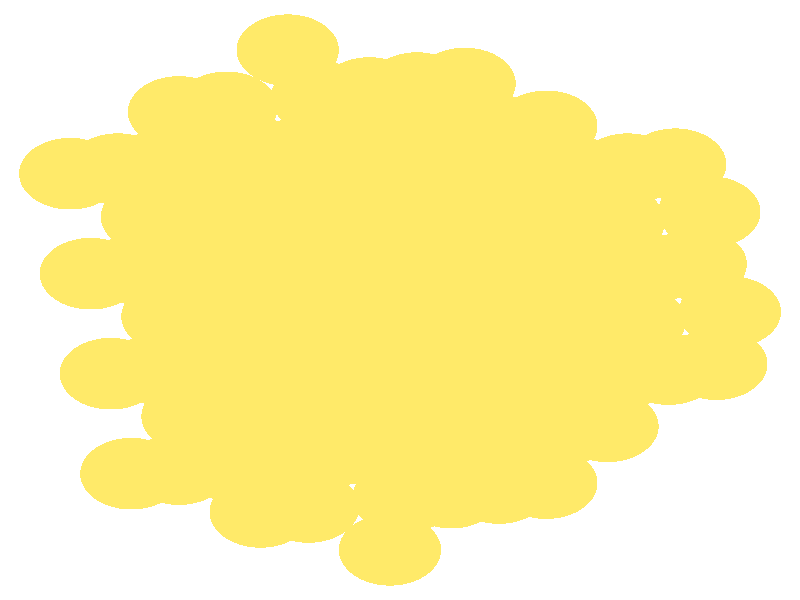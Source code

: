 #include "colors.inc"
#include "finish.inc"

global_settings {assumed_gamma 1 max_trace_level 6}
background {color White}
camera {orthographic
  right -15.96*x up 17.10*y
  direction 1.00*z
  location <0,0,50.00> look_at <0,0,0>}
light_source {<  2.00,   3.00,  40.00> color White
  area_light <0.70, 0, 0>, <0, 0.70, 0>, 3, 3
  adaptive 1 jitter}

#declare simple = finish {phong 0.7}
#declare pale = finish {ambient .5 diffuse .85 roughness .001 specular 0.200 }
#declare intermediate = finish {ambient 0.3 diffuse 0.6 specular 0.10 roughness 0.04 }
#declare vmd = finish {ambient .0 diffuse .65 phong 0.1 phong_size 40. specular 0.500 }
#declare jmol = finish {ambient .2 diffuse .6 specular 1 roughness .001 metallic}
#declare ase2 = finish {ambient 0.05 brilliance 3 diffuse 0.6 metallic specular 0.70 roughness 0.04 reflection 0.15}
#declare ase3 = finish {ambient .15 brilliance 2 diffuse .6 metallic specular 1. roughness .001 reflection .0}
#declare glass = finish {ambient .05 diffuse .3 specular 1. roughness .001}
#declare Rcell = 0.050;
#declare Rbond = 0.100;

#macro atom(LOC, R, COL, FIN)
  sphere{LOC, R texture{pigment{COL} finish{FIN}}}
#end
#macro constrain(LOC, R, COL, FIN)
union{torus{R, Rcell rotate 45*z texture{pigment{COL} finish{FIN}}}
      torus{R, Rcell rotate -45*z texture{pigment{COL} finish{FIN}}}
      translate LOC}
#end

atom(< -5.36,  -4.95,  -7.46>, 1.02, rgb <1.00, 0.82, 0.14>, ase3) // #0 
atom(< -5.77,  -2.10,  -7.46>, 1.02, rgb <1.00, 0.82, 0.14>, ase3) // #1 
atom(< -6.17,   0.75,  -7.46>, 1.02, rgb <1.00, 0.82, 0.14>, ase3) // #2 
atom(< -4.41,  -4.82,  -4.75>, 1.02, rgb <1.00, 0.82, 0.14>, ase3) // #3 
atom(< -4.82,  -1.97,  -4.75>, 1.02, rgb <1.00, 0.82, 0.14>, ase3) // #4 
atom(< -3.46,  -4.68,  -2.04>, 1.02, rgb <1.00, 0.82, 0.14>, ase3) // #5 
atom(< -6.58,   3.60,  -7.46>, 1.02, rgb <1.00, 0.82, 0.14>, ase3) // #6 
atom(< -5.22,   0.88,  -4.75>, 1.02, rgb <1.00, 0.82, 0.14>, ase3) // #7 
atom(< -5.63,   3.73,  -4.75>, 1.02, rgb <1.00, 0.82, 0.14>, ase3) // #8 
atom(< -3.87,  -1.83,  -2.04>, 1.02, rgb <1.00, 0.82, 0.14>, ase3) // #9 
atom(< -4.27,   1.02,  -2.04>, 1.02, rgb <1.00, 0.82, 0.14>, ase3) // #10 
atom(< -4.68,   3.87,  -2.04>, 1.02, rgb <1.00, 0.82, 0.14>, ase3) // #11 
atom(< -4.14,  -3.32,  -9.50>, 1.02, rgb <1.00, 0.82, 0.14>, ase3) // #12 
atom(< -2.51,  -4.54, -11.53>, 1.02, rgb <1.00, 0.82, 0.14>, ase3) // #13 
atom(< -2.92,  -1.70, -11.53>, 1.02, rgb <1.00, 0.82, 0.14>, ase3) // #14 
atom(< -2.78,  -6.04,  -6.78>, 1.02, rgb <1.00, 0.82, 0.14>, ase3) // #15 
atom(< -1.56,  -4.41,  -8.82>, 1.02, rgb <1.00, 0.82, 0.14>, ase3) // #16 
atom(< -0.20,  -7.12,  -6.11>, 1.02, rgb <1.00, 0.82, 0.14>, ase3) // #17 
atom(< -4.95,   2.37,  -9.50>, 1.02, rgb <1.00, 0.82, 0.14>, ase3) // #18 
atom(< -3.32,   1.15, -11.53>, 1.02, rgb <1.00, 0.82, 0.14>, ase3) // #19 
atom(< -3.73,   4.00, -11.53>, 1.02, rgb <1.00, 0.82, 0.14>, ase3) // #20 
atom(< -4.54,  -0.47,  -9.50>, 1.02, rgb <1.00, 0.82, 0.14>, ase3) // #21 
atom(< -3.60,  -0.34,  -6.78>, 1.02, rgb <1.00, 0.82, 0.14>, ase3) // #22 
atom(< -1.97,  -1.56,  -8.82>, 1.02, rgb <1.00, 0.82, 0.14>, ase3) // #23 
atom(< -2.37,   1.29,  -8.82>, 1.02, rgb <1.00, 0.82, 0.14>, ase3) // #24 
atom(< -3.19,  -3.19,  -6.78>, 1.02, rgb <1.00, 0.82, 0.14>, ase3) // #25 
atom(< -2.24,  -3.05,  -4.07>, 1.02, rgb <1.00, 0.82, 0.14>, ase3) // #26 
atom(< -0.61,  -4.27,  -6.10>, 1.02, rgb <1.00, 0.82, 0.14>, ase3) // #27 
atom(< -1.02,  -1.42,  -6.10>, 1.02, rgb <1.00, 0.82, 0.14>, ase3) // #28 
atom(< -1.83,  -5.90,  -4.07>, 1.02, rgb <1.00, 0.82, 0.14>, ase3) // #29 
atom(<  0.34,  -4.14,  -3.39>, 1.02, rgb <1.00, 0.82, 0.14>, ase3) // #30 
atom(< -4.41,   5.36,  -6.78>, 1.02, rgb <1.00, 0.82, 0.14>, ase3) // #31 
atom(< -2.78,   4.14,  -8.82>, 1.02, rgb <1.00, 0.82, 0.14>, ase3) // #32 
atom(< -4.00,   2.51,  -6.78>, 1.02, rgb <1.00, 0.82, 0.14>, ase3) // #33 
atom(< -3.05,   2.65,  -4.07>, 1.02, rgb <1.00, 0.82, 0.14>, ase3) // #34 
atom(< -1.42,   1.42,  -6.11>, 1.02, rgb <1.00, 0.82, 0.14>, ase3) // #35 
atom(< -1.83,   4.27,  -6.11>, 1.02, rgb <1.00, 0.82, 0.14>, ase3) // #36 
atom(< -2.65,  -0.20,  -4.07>, 1.02, rgb <1.00, 0.82, 0.14>, ase3) // #37 
atom(< -1.70,  -0.07,  -1.36>, 1.02, rgb <1.00, 0.82, 0.14>, ase3) // #38 
atom(< -0.07,  -1.29,  -3.39>, 1.02, rgb <1.00, 0.82, 0.14>, ase3) // #39 
atom(< -0.47,   1.56,  -3.39>, 1.02, rgb <1.00, 0.82, 0.14>, ase3) // #40 
atom(< -1.29,  -2.92,  -1.36>, 1.02, rgb <1.00, 0.82, 0.14>, ase3) // #41 
atom(<  1.29,  -4.00,  -0.68>, 1.02, rgb <1.00, 0.82, 0.14>, ase3) // #42 
atom(<  0.88,  -1.15,  -0.68>, 1.02, rgb <1.00, 0.82, 0.14>, ase3) // #43 
atom(< -2.24,   7.12,  -6.11>, 1.02, rgb <1.00, 0.82, 0.14>, ase3) // #44 
atom(< -3.46,   5.49,  -4.07>, 1.02, rgb <1.00, 0.82, 0.14>, ase3) // #45 
atom(< -0.88,   4.41,  -3.39>, 1.02, rgb <1.00, 0.82, 0.14>, ase3) // #46 
atom(< -2.10,   2.78,  -1.36>, 1.02, rgb <1.00, 0.82, 0.14>, ase3) // #47 
atom(<  0.47,   1.70,  -0.68>, 1.02, rgb <1.00, 0.82, 0.14>, ase3) // #48 
atom(<  0.07,   4.54,  -0.68>, 1.02, rgb <1.00, 0.82, 0.14>, ase3) // #49 
atom(< -1.70,  -0.07, -13.57>, 1.02, rgb <1.00, 0.82, 0.14>, ase3) // #50 
atom(< -0.34,  -2.78, -10.85>, 1.02, rgb <1.00, 0.82, 0.14>, ase3) // #51 
atom(<  0.88,  -1.15, -12.89>, 1.02, rgb <1.00, 0.82, 0.14>, ase3) // #52 
atom(<  0.07,  -5.63, -10.85>, 1.02, rgb <1.00, 0.82, 0.14>, ase3) // #53 
atom(<  1.02,  -5.49,  -8.14>, 1.02, rgb <1.00, 0.82, 0.14>, ase3) // #54 
atom(<  2.24,  -3.87, -10.17>, 1.02, rgb <1.00, 0.82, 0.14>, ase3) // #55 
atom(< -1.15,   2.92, -10.85>, 1.02, rgb <1.00, 0.82, 0.14>, ase3) // #56 
atom(<  0.47,   1.70, -12.89>, 1.02, rgb <1.00, 0.82, 0.14>, ase3) // #57 
atom(< -0.75,   0.07, -10.85>, 1.02, rgb <1.00, 0.82, 0.14>, ase3) // #58 
atom(<  0.20,   0.20,  -8.14>, 1.02, rgb <1.00, 0.82, 0.14>, ase3) // #59 
atom(<  1.83,  -1.02, -10.18>, 1.02, rgb <1.00, 0.82, 0.14>, ase3) // #60 
atom(<  1.42,   1.83, -10.18>, 1.02, rgb <1.00, 0.82, 0.14>, ase3) // #61 
atom(<  0.61,  -2.65,  -8.14>, 1.02, rgb <1.00, 0.82, 0.14>, ase3) // #62 
atom(<  1.56,  -2.51,  -5.43>, 1.02, rgb <1.00, 0.82, 0.14>, ase3) // #63 
atom(<  3.19,  -3.73,  -7.46>, 1.02, rgb <1.00, 0.82, 0.14>, ase3) // #64 
atom(<  2.78,  -0.88,  -7.46>, 1.02, rgb <1.00, 0.82, 0.14>, ase3) // #65 
atom(<  1.97,  -5.36,  -5.43>, 1.02, rgb <1.00, 0.82, 0.14>, ase3) // #66 
atom(<  2.92,  -5.22,  -2.71>, 1.02, rgb <1.00, 0.82, 0.14>, ase3) // #67 
atom(<  4.14,  -3.60,  -4.75>, 1.02, rgb <1.00, 0.82, 0.14>, ase3) // #68 
atom(< -1.56,   5.77, -10.85>, 1.02, rgb <1.00, 0.82, 0.14>, ase3) // #69 
atom(< -0.61,   5.90,  -8.14>, 1.02, rgb <1.00, 0.82, 0.14>, ase3) // #70 
atom(<  1.02,   4.68, -10.17>, 1.02, rgb <1.00, 0.82, 0.14>, ase3) // #71 
atom(< -0.20,   3.05,  -8.14>, 1.02, rgb <1.00, 0.82, 0.14>, ase3) // #72 
atom(<  0.75,   3.19,  -5.43>, 1.02, rgb <1.00, 0.82, 0.14>, ase3) // #73 
atom(<  2.37,   1.97,  -7.46>, 1.02, rgb <1.00, 0.82, 0.14>, ase3) // #74 
atom(<  1.97,   4.82,  -7.46>, 1.02, rgb <1.00, 0.82, 0.14>, ase3) // #75 
atom(<  1.15,   0.34,  -5.43>, 1.02, rgb <1.00, 0.82, 0.14>, ase3) // #76 
atom(<  2.10,   0.47,  -2.71>, 1.02, rgb <1.00, 0.82, 0.14>, ase3) // #77 
atom(<  3.73,  -0.75,  -4.75>, 1.02, rgb <1.00, 0.82, 0.14>, ase3) // #78 
atom(<  3.32,   2.10,  -4.75>, 1.02, rgb <1.00, 0.82, 0.14>, ase3) // #79 
atom(<  2.51,  -2.37,  -2.71>, 1.02, rgb <1.00, 0.82, 0.14>, ase3) // #80 
atom(<  4.68,  -0.61,  -2.03>, 1.02, rgb <1.00, 0.82, 0.14>, ase3) // #81 
atom(<  0.34,   6.04,  -5.43>, 1.02, rgb <1.00, 0.82, 0.14>, ase3) // #82 
atom(<  1.29,   6.17,  -2.71>, 1.02, rgb <1.00, 0.82, 0.14>, ase3) // #83 
atom(<  2.92,   4.95,  -4.75>, 1.02, rgb <1.00, 0.82, 0.14>, ase3) // #84 
atom(<  1.70,   3.32,  -2.71>, 1.02, rgb <1.00, 0.82, 0.14>, ase3) // #85 
atom(<  4.27,   2.24,  -2.03>, 1.02, rgb <1.00, 0.82, 0.14>, ase3) // #86 
atom(<  3.05,   0.61,   0.00>, 1.02, rgb <1.00, 0.82, 0.14>, ase3) // #87 
atom(<  3.46,  -2.24, -12.21>, 1.02, rgb <1.00, 0.82, 0.14>, ase3) // #88 
atom(<  2.65,   3.46, -12.21>, 1.02, rgb <1.00, 0.82, 0.14>, ase3) // #89 
atom(<  3.05,   0.61, -12.21>, 1.02, rgb <1.00, 0.82, 0.14>, ase3) // #90 
atom(<  4.00,   0.75,  -9.50>, 1.02, rgb <1.00, 0.82, 0.14>, ase3) // #91 
atom(<  4.41,  -2.10,  -9.50>, 1.02, rgb <1.00, 0.82, 0.14>, ase3) // #92 
atom(<  5.36,  -1.97,  -6.78>, 1.02, rgb <1.00, 0.82, 0.14>, ase3) // #93 
atom(<  6.58,  -0.34,  -8.82>, 1.02, rgb <1.00, 0.82, 0.14>, ase3) // #94 
atom(<  3.60,   3.60,  -9.50>, 1.02, rgb <1.00, 0.82, 0.14>, ase3) // #95 
atom(<  4.54,   3.73,  -6.78>, 1.02, rgb <1.00, 0.82, 0.14>, ase3) // #96 
atom(<  6.17,   2.51,  -8.82>, 1.02, rgb <1.00, 0.82, 0.14>, ase3) // #97 
atom(<  4.95,   0.88,  -6.78>, 1.02, rgb <1.00, 0.82, 0.14>, ase3) // #98 
atom(<  5.90,   1.02,  -4.07>, 1.02, rgb <1.00, 0.82, 0.14>, ase3) // #99 
atom(<  6.31,  -1.83,  -4.07>, 1.02, rgb <1.00, 0.82, 0.14>, ase3) // #100 
atom(<  5.49,   3.87,  -4.07>, 1.02, rgb <1.00, 0.82, 0.14>, ase3) // #101 
